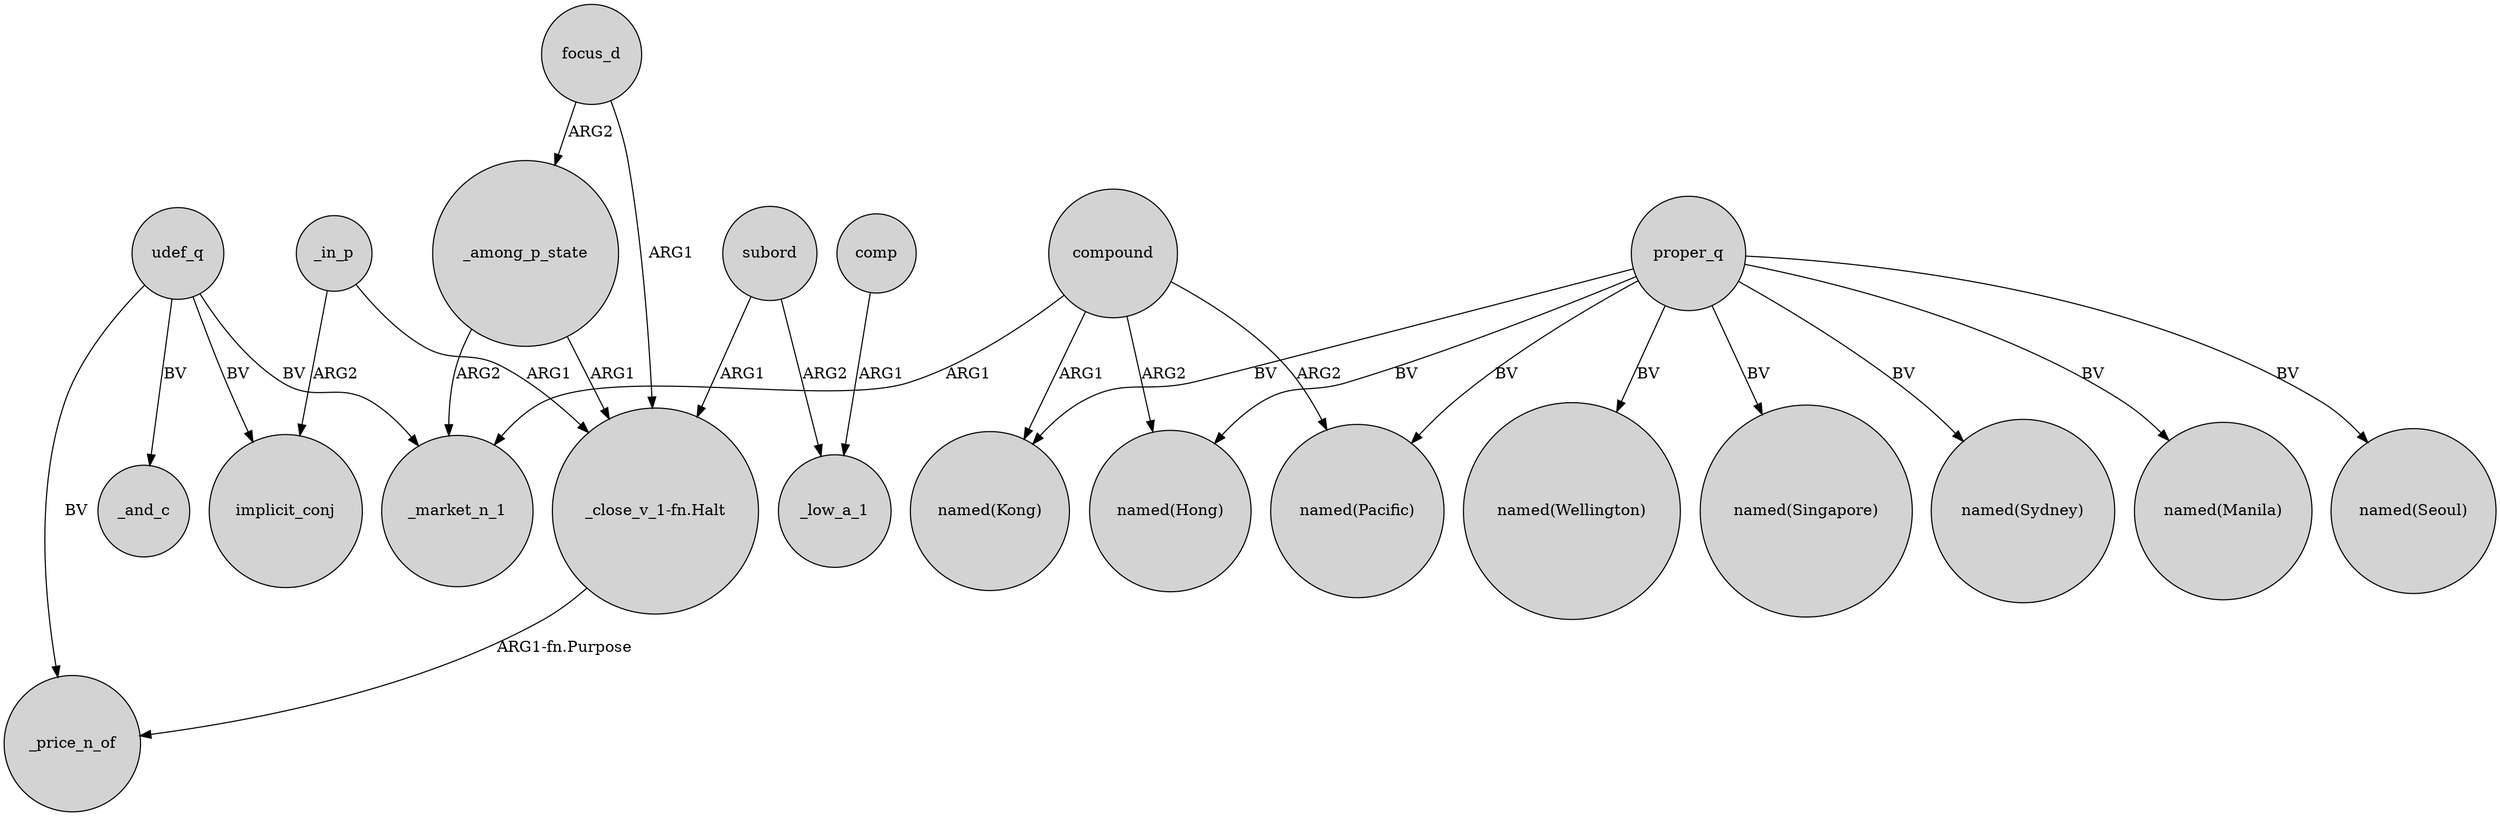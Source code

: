 digraph {
	node [shape=circle style=filled]
	udef_q -> _market_n_1 [label=BV]
	focus_d -> "_close_v_1-fn.Halt" [label=ARG1]
	comp -> _low_a_1 [label=ARG1]
	_in_p -> "_close_v_1-fn.Halt" [label=ARG1]
	_among_p_state -> _market_n_1 [label=ARG2]
	udef_q -> _price_n_of [label=BV]
	_in_p -> implicit_conj [label=ARG2]
	subord -> "_close_v_1-fn.Halt" [label=ARG1]
	udef_q -> _and_c [label=BV]
	proper_q -> "named(Wellington)" [label=BV]
	proper_q -> "named(Singapore)" [label=BV]
	_among_p_state -> "_close_v_1-fn.Halt" [label=ARG1]
	proper_q -> "named(Sydney)" [label=BV]
	proper_q -> "named(Manila)" [label=BV]
	proper_q -> "named(Kong)" [label=BV]
	compound -> "named(Hong)" [label=ARG2]
	compound -> "named(Kong)" [label=ARG1]
	proper_q -> "named(Pacific)" [label=BV]
	subord -> _low_a_1 [label=ARG2]
	focus_d -> _among_p_state [label=ARG2]
	compound -> _market_n_1 [label=ARG1]
	"_close_v_1-fn.Halt" -> _price_n_of [label="ARG1-fn.Purpose"]
	proper_q -> "named(Hong)" [label=BV]
	proper_q -> "named(Seoul)" [label=BV]
	udef_q -> implicit_conj [label=BV]
	compound -> "named(Pacific)" [label=ARG2]
}
